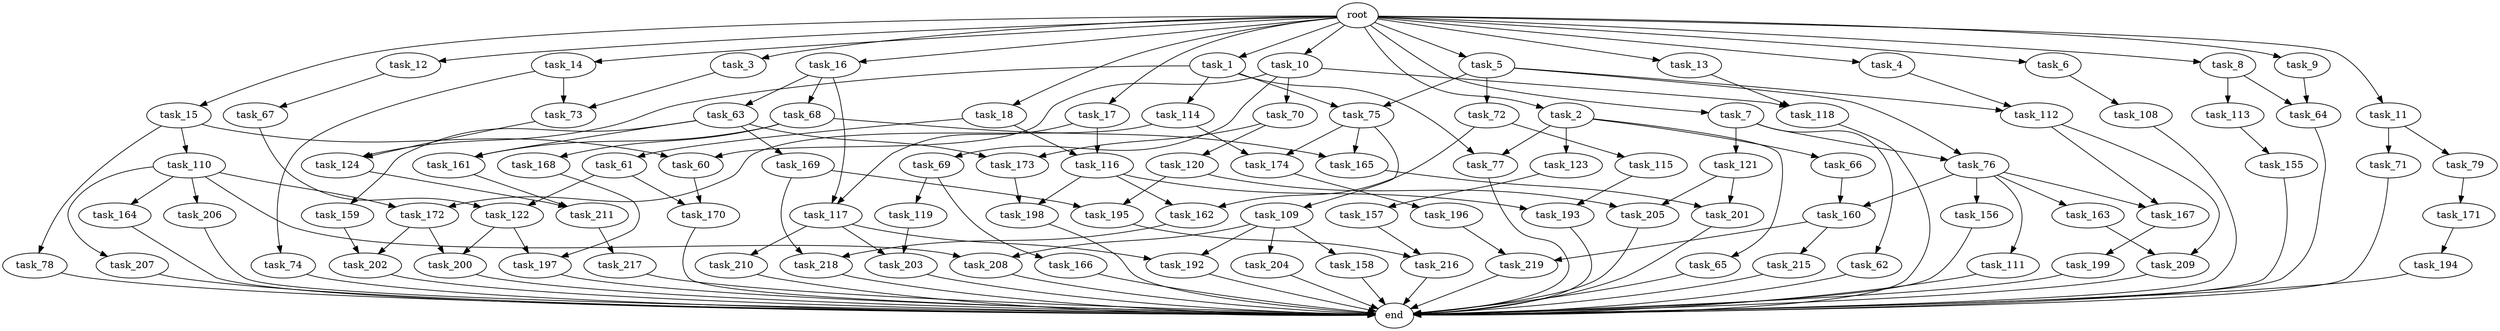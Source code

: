 digraph G {
  task_207 [size="137438953.472000"];
  task_192 [size="1279900254.208000"];
  task_16 [size="1.024000"];
  task_168 [size="34359738.368000"];
  task_115 [size="137438953.472000"];
  task_158 [size="858993459.200000"];
  task_12 [size="1.024000"];
  task_172 [size="687194767.360000"];
  task_119 [size="34359738.368000"];
  task_13 [size="1.024000"];
  task_110 [size="420906795.008000"];
  task_113 [size="137438953.472000"];
  task_68 [size="549755813.888000"];
  task_111 [size="77309411.328000"];
  task_166 [size="34359738.368000"];
  task_162 [size="171798691.840000"];
  task_62 [size="549755813.888000"];
  task_219 [size="429496729.600000"];
  task_8 [size="1.024000"];
  task_1 [size="1.024000"];
  task_108 [size="77309411.328000"];
  task_156 [size="77309411.328000"];
  task_123 [size="695784701.952000"];
  task_6 [size="1.024000"];
  task_79 [size="137438953.472000"];
  task_72 [size="214748364.800000"];
  task_200 [size="343597383.680000"];
  task_5 [size="1.024000"];
  task_63 [size="549755813.888000"];
  task_217 [size="858993459.200000"];
  root [size="0.000000"];
  task_202 [size="618475290.624000"];
  task_216 [size="558345748.480000"];
  task_117 [size="627065225.216000"];
  task_7 [size="1.024000"];
  task_74 [size="695784701.952000"];
  task_118 [size="730144440.320000"];
  task_18 [size="1.024000"];
  task_157 [size="420906795.008000"];
  task_198 [size="455266533.376000"];
  task_215 [size="214748364.800000"];
  task_203 [size="970662608.896000"];
  task_155 [size="309237645.312000"];
  task_77 [size="1391569403.904000"];
  task_210 [size="420906795.008000"];
  task_195 [size="1279900254.208000"];
  task_209 [size="970662608.896000"];
  task_174 [size="627065225.216000"];
  task_11 [size="1.024000"];
  task_66 [size="695784701.952000"];
  task_4 [size="1.024000"];
  task_218 [size="936302870.528000"];
  task_173 [size="841813590.016000"];
  task_159 [size="420906795.008000"];
  task_112 [size="352187318.272000"];
  task_199 [size="309237645.312000"];
  task_65 [size="695784701.952000"];
  task_73 [size="910533066.752000"];
  task_76 [size="764504178.688000"];
  task_167 [size="627065225.216000"];
  task_61 [size="858993459.200000"];
  task_208 [size="996432412.672000"];
  task_114 [size="695784701.952000"];
  task_10 [size="1.024000"];
  task_14 [size="1.024000"];
  task_163 [size="77309411.328000"];
  task_122 [size="936302870.528000"];
  task_69 [size="420906795.008000"];
  task_75 [size="910533066.752000"];
  task_64 [size="558345748.480000"];
  task_121 [size="549755813.888000"];
  task_15 [size="1.024000"];
  task_169 [size="420906795.008000"];
  end [size="0.000000"];
  task_164 [size="137438953.472000"];
  task_211 [size="498216206.336000"];
  task_196 [size="695784701.952000"];
  task_70 [size="420906795.008000"];
  task_160 [size="773094113.280000"];
  task_193 [size="455266533.376000"];
  task_78 [size="420906795.008000"];
  task_3 [size="1.024000"];
  task_170 [size="292057776.128000"];
  task_71 [size="137438953.472000"];
  task_197 [size="455266533.376000"];
  task_201 [size="1168231104.512000"];
  task_194 [size="34359738.368000"];
  task_109 [size="77309411.328000"];
  task_60 [size="841813590.016000"];
  task_9 [size="1.024000"];
  task_120 [size="420906795.008000"];
  task_2 [size="1.024000"];
  task_67 [size="695784701.952000"];
  task_161 [size="455266533.376000"];
  task_17 [size="1.024000"];
  task_204 [size="858993459.200000"];
  task_165 [size="111669149.696000"];
  task_205 [size="730144440.320000"];
  task_116 [size="936302870.528000"];
  task_124 [size="1245540515.840000"];
  task_171 [size="77309411.328000"];
  task_206 [size="137438953.472000"];

  task_207 -> end [size="1.000000"];
  task_192 -> end [size="1.000000"];
  task_16 -> task_68 [size="536870912.000000"];
  task_16 -> task_117 [size="536870912.000000"];
  task_16 -> task_63 [size="536870912.000000"];
  task_168 -> task_197 [size="411041792.000000"];
  task_115 -> task_193 [size="411041792.000000"];
  task_158 -> end [size="1.000000"];
  task_12 -> task_67 [size="679477248.000000"];
  task_172 -> task_202 [size="301989888.000000"];
  task_172 -> task_200 [size="301989888.000000"];
  task_119 -> task_203 [size="536870912.000000"];
  task_13 -> task_118 [size="301989888.000000"];
  task_110 -> task_164 [size="134217728.000000"];
  task_110 -> task_208 [size="134217728.000000"];
  task_110 -> task_172 [size="134217728.000000"];
  task_110 -> task_206 [size="134217728.000000"];
  task_110 -> task_207 [size="134217728.000000"];
  task_113 -> task_155 [size="301989888.000000"];
  task_68 -> task_168 [size="33554432.000000"];
  task_68 -> task_161 [size="33554432.000000"];
  task_68 -> task_165 [size="33554432.000000"];
  task_111 -> end [size="1.000000"];
  task_166 -> end [size="1.000000"];
  task_162 -> task_218 [size="75497472.000000"];
  task_62 -> end [size="1.000000"];
  task_219 -> end [size="1.000000"];
  task_8 -> task_113 [size="134217728.000000"];
  task_8 -> task_64 [size="134217728.000000"];
  task_1 -> task_114 [size="679477248.000000"];
  task_1 -> task_75 [size="679477248.000000"];
  task_1 -> task_124 [size="679477248.000000"];
  task_1 -> task_77 [size="679477248.000000"];
  task_108 -> end [size="1.000000"];
  task_156 -> end [size="1.000000"];
  task_123 -> task_157 [size="411041792.000000"];
  task_6 -> task_108 [size="75497472.000000"];
  task_79 -> task_171 [size="75497472.000000"];
  task_72 -> task_162 [size="134217728.000000"];
  task_72 -> task_115 [size="134217728.000000"];
  task_200 -> end [size="1.000000"];
  task_5 -> task_72 [size="209715200.000000"];
  task_5 -> task_75 [size="209715200.000000"];
  task_5 -> task_112 [size="209715200.000000"];
  task_5 -> task_76 [size="209715200.000000"];
  task_63 -> task_159 [size="411041792.000000"];
  task_63 -> task_173 [size="411041792.000000"];
  task_63 -> task_161 [size="411041792.000000"];
  task_63 -> task_169 [size="411041792.000000"];
  task_217 -> end [size="1.000000"];
  root -> task_2 [size="1.000000"];
  root -> task_7 [size="1.000000"];
  root -> task_5 [size="1.000000"];
  root -> task_11 [size="1.000000"];
  root -> task_10 [size="1.000000"];
  root -> task_16 [size="1.000000"];
  root -> task_4 [size="1.000000"];
  root -> task_17 [size="1.000000"];
  root -> task_3 [size="1.000000"];
  root -> task_13 [size="1.000000"];
  root -> task_18 [size="1.000000"];
  root -> task_9 [size="1.000000"];
  root -> task_6 [size="1.000000"];
  root -> task_14 [size="1.000000"];
  root -> task_8 [size="1.000000"];
  root -> task_12 [size="1.000000"];
  root -> task_15 [size="1.000000"];
  root -> task_1 [size="1.000000"];
  task_202 -> end [size="1.000000"];
  task_216 -> end [size="1.000000"];
  task_117 -> task_203 [size="411041792.000000"];
  task_117 -> task_210 [size="411041792.000000"];
  task_117 -> task_192 [size="411041792.000000"];
  task_7 -> task_62 [size="536870912.000000"];
  task_7 -> task_76 [size="536870912.000000"];
  task_7 -> task_121 [size="536870912.000000"];
  task_74 -> end [size="1.000000"];
  task_118 -> end [size="1.000000"];
  task_18 -> task_61 [size="838860800.000000"];
  task_18 -> task_116 [size="838860800.000000"];
  task_157 -> task_216 [size="411041792.000000"];
  task_198 -> end [size="1.000000"];
  task_215 -> end [size="1.000000"];
  task_203 -> end [size="1.000000"];
  task_155 -> end [size="1.000000"];
  task_77 -> end [size="1.000000"];
  task_210 -> end [size="1.000000"];
  task_195 -> task_216 [size="134217728.000000"];
  task_209 -> end [size="1.000000"];
  task_174 -> task_196 [size="679477248.000000"];
  task_11 -> task_71 [size="134217728.000000"];
  task_11 -> task_79 [size="134217728.000000"];
  task_66 -> task_160 [size="679477248.000000"];
  task_4 -> task_112 [size="134217728.000000"];
  task_218 -> end [size="1.000000"];
  task_173 -> task_198 [size="411041792.000000"];
  task_159 -> task_202 [size="301989888.000000"];
  task_112 -> task_209 [size="536870912.000000"];
  task_112 -> task_167 [size="536870912.000000"];
  task_199 -> end [size="1.000000"];
  task_65 -> end [size="1.000000"];
  task_73 -> task_124 [size="536870912.000000"];
  task_76 -> task_111 [size="75497472.000000"];
  task_76 -> task_156 [size="75497472.000000"];
  task_76 -> task_160 [size="75497472.000000"];
  task_76 -> task_167 [size="75497472.000000"];
  task_76 -> task_163 [size="75497472.000000"];
  task_167 -> task_199 [size="301989888.000000"];
  task_61 -> task_122 [size="75497472.000000"];
  task_61 -> task_170 [size="75497472.000000"];
  task_208 -> end [size="1.000000"];
  task_114 -> task_174 [size="536870912.000000"];
  task_114 -> task_172 [size="536870912.000000"];
  task_10 -> task_70 [size="411041792.000000"];
  task_10 -> task_118 [size="411041792.000000"];
  task_10 -> task_60 [size="411041792.000000"];
  task_10 -> task_69 [size="411041792.000000"];
  task_14 -> task_74 [size="679477248.000000"];
  task_14 -> task_73 [size="679477248.000000"];
  task_163 -> task_209 [size="411041792.000000"];
  task_122 -> task_197 [size="33554432.000000"];
  task_122 -> task_200 [size="33554432.000000"];
  task_69 -> task_119 [size="33554432.000000"];
  task_69 -> task_166 [size="33554432.000000"];
  task_75 -> task_174 [size="75497472.000000"];
  task_75 -> task_165 [size="75497472.000000"];
  task_75 -> task_109 [size="75497472.000000"];
  task_64 -> end [size="1.000000"];
  task_121 -> task_205 [size="301989888.000000"];
  task_121 -> task_201 [size="301989888.000000"];
  task_15 -> task_60 [size="411041792.000000"];
  task_15 -> task_78 [size="411041792.000000"];
  task_15 -> task_110 [size="411041792.000000"];
  task_169 -> task_218 [size="838860800.000000"];
  task_169 -> task_195 [size="838860800.000000"];
  task_164 -> end [size="1.000000"];
  task_211 -> task_217 [size="838860800.000000"];
  task_196 -> task_219 [size="209715200.000000"];
  task_70 -> task_120 [size="411041792.000000"];
  task_70 -> task_173 [size="411041792.000000"];
  task_160 -> task_215 [size="209715200.000000"];
  task_160 -> task_219 [size="209715200.000000"];
  task_193 -> end [size="1.000000"];
  task_78 -> end [size="1.000000"];
  task_3 -> task_73 [size="209715200.000000"];
  task_170 -> end [size="1.000000"];
  task_71 -> end [size="1.000000"];
  task_197 -> end [size="1.000000"];
  task_201 -> end [size="1.000000"];
  task_194 -> end [size="1.000000"];
  task_109 -> task_208 [size="838860800.000000"];
  task_109 -> task_192 [size="838860800.000000"];
  task_109 -> task_158 [size="838860800.000000"];
  task_109 -> task_204 [size="838860800.000000"];
  task_60 -> task_170 [size="209715200.000000"];
  task_9 -> task_64 [size="411041792.000000"];
  task_120 -> task_205 [size="411041792.000000"];
  task_120 -> task_195 [size="411041792.000000"];
  task_2 -> task_66 [size="679477248.000000"];
  task_2 -> task_65 [size="679477248.000000"];
  task_2 -> task_123 [size="679477248.000000"];
  task_2 -> task_77 [size="679477248.000000"];
  task_67 -> task_122 [size="838860800.000000"];
  task_161 -> task_211 [size="411041792.000000"];
  task_17 -> task_116 [size="75497472.000000"];
  task_17 -> task_117 [size="75497472.000000"];
  task_204 -> end [size="1.000000"];
  task_165 -> task_201 [size="838860800.000000"];
  task_205 -> end [size="1.000000"];
  task_116 -> task_162 [size="33554432.000000"];
  task_116 -> task_193 [size="33554432.000000"];
  task_116 -> task_198 [size="33554432.000000"];
  task_124 -> task_211 [size="75497472.000000"];
  task_171 -> task_194 [size="33554432.000000"];
  task_206 -> end [size="1.000000"];
}
